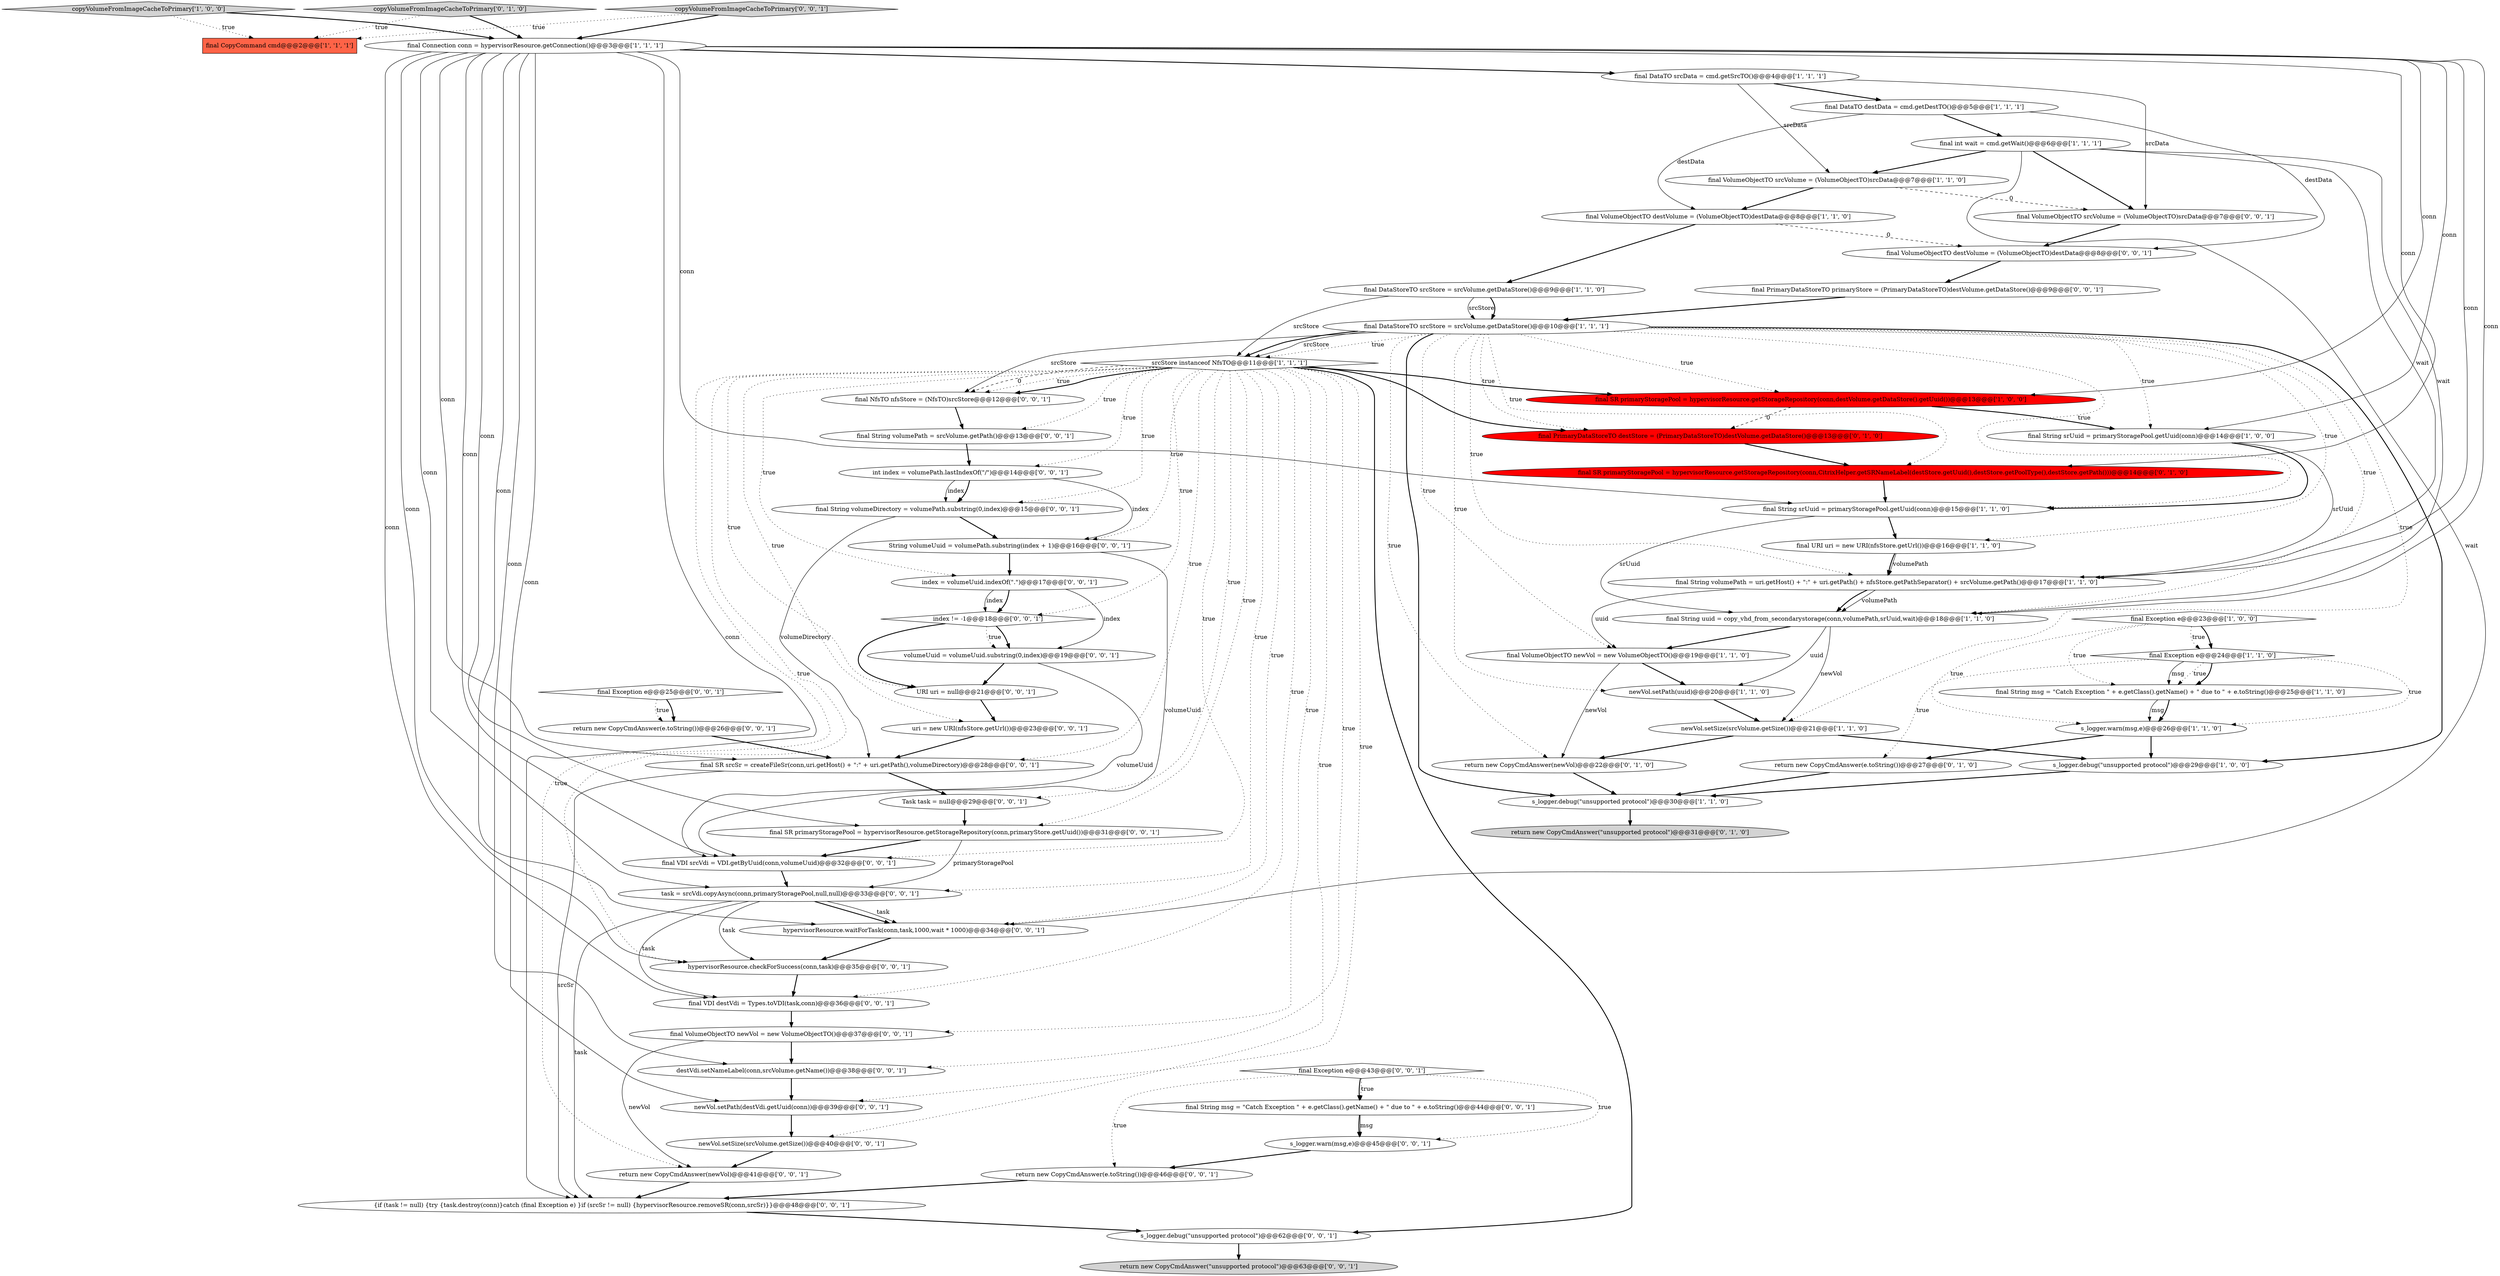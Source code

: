 digraph {
49 [style = filled, label = "return new CopyCmdAnswer(newVol)@@@41@@@['0', '0', '1']", fillcolor = white, shape = ellipse image = "AAA0AAABBB3BBB"];
58 [style = filled, label = "index = volumeUuid.indexOf(\".\")@@@17@@@['0', '0', '1']", fillcolor = white, shape = ellipse image = "AAA0AAABBB3BBB"];
35 [style = filled, label = "final VDI destVdi = Types.toVDI(task,conn)@@@36@@@['0', '0', '1']", fillcolor = white, shape = ellipse image = "AAA0AAABBB3BBB"];
24 [style = filled, label = "final VolumeObjectTO srcVolume = (VolumeObjectTO)srcData@@@7@@@['1', '1', '0']", fillcolor = white, shape = ellipse image = "AAA0AAABBB1BBB"];
59 [style = filled, label = "final String volumeDirectory = volumePath.substring(0,index)@@@15@@@['0', '0', '1']", fillcolor = white, shape = ellipse image = "AAA0AAABBB3BBB"];
30 [style = filled, label = "final SR primaryStoragePool = hypervisorResource.getStorageRepository(conn,CitrixHelper.getSRNameLabel(destStore.getUuid(),destStore.getPoolType(),destStore.getPath()))@@@14@@@['0', '1', '0']", fillcolor = red, shape = ellipse image = "AAA1AAABBB2BBB"];
39 [style = filled, label = "s_logger.debug(\"unsupported protocol\")@@@62@@@['0', '0', '1']", fillcolor = white, shape = ellipse image = "AAA0AAABBB3BBB"];
8 [style = filled, label = "s_logger.warn(msg,e)@@@26@@@['1', '1', '0']", fillcolor = white, shape = ellipse image = "AAA0AAABBB1BBB"];
64 [style = filled, label = "int index = volumePath.lastIndexOf(\"/\")@@@14@@@['0', '0', '1']", fillcolor = white, shape = ellipse image = "AAA0AAABBB3BBB"];
57 [style = filled, label = "final Exception e@@@43@@@['0', '0', '1']", fillcolor = white, shape = diamond image = "AAA0AAABBB3BBB"];
18 [style = filled, label = "final Exception e@@@23@@@['1', '0', '0']", fillcolor = white, shape = diamond image = "AAA0AAABBB1BBB"];
31 [style = filled, label = "final PrimaryDataStoreTO destStore = (PrimaryDataStoreTO)destVolume.getDataStore()@@@13@@@['0', '1', '0']", fillcolor = red, shape = ellipse image = "AAA1AAABBB2BBB"];
44 [style = filled, label = "hypervisorResource.checkForSuccess(conn,task)@@@35@@@['0', '0', '1']", fillcolor = white, shape = ellipse image = "AAA0AAABBB3BBB"];
13 [style = filled, label = "final String uuid = copy_vhd_from_secondarystorage(conn,volumePath,srUuid,wait)@@@18@@@['1', '1', '0']", fillcolor = white, shape = ellipse image = "AAA0AAABBB1BBB"];
4 [style = filled, label = "final Connection conn = hypervisorResource.getConnection()@@@3@@@['1', '1', '1']", fillcolor = white, shape = ellipse image = "AAA0AAABBB1BBB"];
48 [style = filled, label = "hypervisorResource.waitForTask(conn,task,1000,wait * 1000)@@@34@@@['0', '0', '1']", fillcolor = white, shape = ellipse image = "AAA0AAABBB3BBB"];
27 [style = filled, label = "return new CopyCmdAnswer(newVol)@@@22@@@['0', '1', '0']", fillcolor = white, shape = ellipse image = "AAA0AAABBB2BBB"];
34 [style = filled, label = "uri = new URI(nfsStore.getUrl())@@@23@@@['0', '0', '1']", fillcolor = white, shape = ellipse image = "AAA0AAABBB3BBB"];
11 [style = filled, label = "final DataStoreTO srcStore = srcVolume.getDataStore()@@@10@@@['1', '1', '1']", fillcolor = white, shape = ellipse image = "AAA0AAABBB1BBB"];
43 [style = filled, label = "volumeUuid = volumeUuid.substring(0,index)@@@19@@@['0', '0', '1']", fillcolor = white, shape = ellipse image = "AAA0AAABBB3BBB"];
54 [style = filled, label = "index != -1@@@18@@@['0', '0', '1']", fillcolor = white, shape = diamond image = "AAA0AAABBB3BBB"];
25 [style = filled, label = "final Exception e@@@24@@@['1', '1', '0']", fillcolor = white, shape = diamond image = "AAA0AAABBB1BBB"];
7 [style = filled, label = "final CopyCommand cmd@@@2@@@['1', '1', '1']", fillcolor = tomato, shape = box image = "AAA0AAABBB1BBB"];
2 [style = filled, label = "newVol.setSize(srcVolume.getSize())@@@21@@@['1', '1', '0']", fillcolor = white, shape = ellipse image = "AAA0AAABBB1BBB"];
19 [style = filled, label = "copyVolumeFromImageCacheToPrimary['1', '0', '0']", fillcolor = lightgray, shape = diamond image = "AAA0AAABBB1BBB"];
0 [style = filled, label = "final DataStoreTO srcStore = srcVolume.getDataStore()@@@9@@@['1', '1', '0']", fillcolor = white, shape = ellipse image = "AAA0AAABBB1BBB"];
22 [style = filled, label = "final int wait = cmd.getWait()@@@6@@@['1', '1', '1']", fillcolor = white, shape = ellipse image = "AAA0AAABBB1BBB"];
32 [style = filled, label = "return new CopyCmdAnswer(e.toString())@@@26@@@['0', '0', '1']", fillcolor = white, shape = ellipse image = "AAA0AAABBB3BBB"];
38 [style = filled, label = "final VDI srcVdi = VDI.getByUuid(conn,volumeUuid)@@@32@@@['0', '0', '1']", fillcolor = white, shape = ellipse image = "AAA0AAABBB3BBB"];
20 [style = filled, label = "srcStore instanceof NfsTO@@@11@@@['1', '1', '1']", fillcolor = white, shape = diamond image = "AAA0AAABBB1BBB"];
47 [style = filled, label = "task = srcVdi.copyAsync(conn,primaryStoragePool,null,null)@@@33@@@['0', '0', '1']", fillcolor = white, shape = ellipse image = "AAA0AAABBB3BBB"];
16 [style = filled, label = "s_logger.debug(\"unsupported protocol\")@@@29@@@['1', '0', '0']", fillcolor = white, shape = ellipse image = "AAA0AAABBB1BBB"];
45 [style = filled, label = "final SR srcSr = createFileSr(conn,uri.getHost() + \":\" + uri.getPath(),volumeDirectory)@@@28@@@['0', '0', '1']", fillcolor = white, shape = ellipse image = "AAA0AAABBB3BBB"];
37 [style = filled, label = "destVdi.setNameLabel(conn,srcVolume.getName())@@@38@@@['0', '0', '1']", fillcolor = white, shape = ellipse image = "AAA0AAABBB3BBB"];
5 [style = filled, label = "final VolumeObjectTO newVol = new VolumeObjectTO()@@@19@@@['1', '1', '0']", fillcolor = white, shape = ellipse image = "AAA0AAABBB1BBB"];
61 [style = filled, label = "newVol.setSize(srcVolume.getSize())@@@40@@@['0', '0', '1']", fillcolor = white, shape = ellipse image = "AAA0AAABBB3BBB"];
62 [style = filled, label = "final PrimaryDataStoreTO primaryStore = (PrimaryDataStoreTO)destVolume.getDataStore()@@@9@@@['0', '0', '1']", fillcolor = white, shape = ellipse image = "AAA0AAABBB3BBB"];
28 [style = filled, label = "return new CopyCmdAnswer(e.toString())@@@27@@@['0', '1', '0']", fillcolor = white, shape = ellipse image = "AAA0AAABBB2BBB"];
9 [style = filled, label = "final DataTO srcData = cmd.getSrcTO()@@@4@@@['1', '1', '1']", fillcolor = white, shape = ellipse image = "AAA0AAABBB1BBB"];
53 [style = filled, label = "String volumeUuid = volumePath.substring(index + 1)@@@16@@@['0', '0', '1']", fillcolor = white, shape = ellipse image = "AAA0AAABBB3BBB"];
40 [style = filled, label = "Task task = null@@@29@@@['0', '0', '1']", fillcolor = white, shape = ellipse image = "AAA0AAABBB3BBB"];
41 [style = filled, label = "final String msg = \"Catch Exception \" + e.getClass().getName() + \" due to \" + e.toString()@@@44@@@['0', '0', '1']", fillcolor = white, shape = ellipse image = "AAA0AAABBB3BBB"];
56 [style = filled, label = "final NfsTO nfsStore = (NfsTO)srcStore@@@12@@@['0', '0', '1']", fillcolor = white, shape = ellipse image = "AAA0AAABBB3BBB"];
33 [style = filled, label = "final SR primaryStoragePool = hypervisorResource.getStorageRepository(conn,primaryStore.getUuid())@@@31@@@['0', '0', '1']", fillcolor = white, shape = ellipse image = "AAA0AAABBB3BBB"];
26 [style = filled, label = "return new CopyCmdAnswer(\"unsupported protocol\")@@@31@@@['0', '1', '0']", fillcolor = lightgray, shape = ellipse image = "AAA0AAABBB2BBB"];
50 [style = filled, label = "final VolumeObjectTO destVolume = (VolumeObjectTO)destData@@@8@@@['0', '0', '1']", fillcolor = white, shape = ellipse image = "AAA0AAABBB3BBB"];
51 [style = filled, label = "copyVolumeFromImageCacheToPrimary['0', '0', '1']", fillcolor = lightgray, shape = diamond image = "AAA0AAABBB3BBB"];
63 [style = filled, label = "final Exception e@@@25@@@['0', '0', '1']", fillcolor = white, shape = diamond image = "AAA0AAABBB3BBB"];
15 [style = filled, label = "s_logger.debug(\"unsupported protocol\")@@@30@@@['1', '1', '0']", fillcolor = white, shape = ellipse image = "AAA0AAABBB1BBB"];
10 [style = filled, label = "final String srUuid = primaryStoragePool.getUuid(conn)@@@15@@@['1', '1', '0']", fillcolor = white, shape = ellipse image = "AAA0AAABBB1BBB"];
46 [style = filled, label = "return new CopyCmdAnswer(\"unsupported protocol\")@@@63@@@['0', '0', '1']", fillcolor = lightgray, shape = ellipse image = "AAA0AAABBB3BBB"];
1 [style = filled, label = "final String srUuid = primaryStoragePool.getUuid(conn)@@@14@@@['1', '0', '0']", fillcolor = white, shape = ellipse image = "AAA0AAABBB1BBB"];
65 [style = filled, label = "final String volumePath = srcVolume.getPath()@@@13@@@['0', '0', '1']", fillcolor = white, shape = ellipse image = "AAA0AAABBB3BBB"];
42 [style = filled, label = "{if (task != null) {try {task.destroy(conn)}catch (final Exception e) }if (srcSr != null) {hypervisorResource.removeSR(conn,srcSr)}}@@@48@@@['0', '0', '1']", fillcolor = white, shape = ellipse image = "AAA0AAABBB3BBB"];
3 [style = filled, label = "final SR primaryStoragePool = hypervisorResource.getStorageRepository(conn,destVolume.getDataStore().getUuid())@@@13@@@['1', '0', '0']", fillcolor = red, shape = ellipse image = "AAA1AAABBB1BBB"];
21 [style = filled, label = "final DataTO destData = cmd.getDestTO()@@@5@@@['1', '1', '1']", fillcolor = white, shape = ellipse image = "AAA0AAABBB1BBB"];
66 [style = filled, label = "final VolumeObjectTO newVol = new VolumeObjectTO()@@@37@@@['0', '0', '1']", fillcolor = white, shape = ellipse image = "AAA0AAABBB3BBB"];
36 [style = filled, label = "newVol.setPath(destVdi.getUuid(conn))@@@39@@@['0', '0', '1']", fillcolor = white, shape = ellipse image = "AAA0AAABBB3BBB"];
6 [style = filled, label = "final VolumeObjectTO destVolume = (VolumeObjectTO)destData@@@8@@@['1', '1', '0']", fillcolor = white, shape = ellipse image = "AAA0AAABBB1BBB"];
23 [style = filled, label = "newVol.setPath(uuid)@@@20@@@['1', '1', '0']", fillcolor = white, shape = ellipse image = "AAA0AAABBB1BBB"];
52 [style = filled, label = "final VolumeObjectTO srcVolume = (VolumeObjectTO)srcData@@@7@@@['0', '0', '1']", fillcolor = white, shape = ellipse image = "AAA0AAABBB3BBB"];
55 [style = filled, label = "s_logger.warn(msg,e)@@@45@@@['0', '0', '1']", fillcolor = white, shape = ellipse image = "AAA0AAABBB3BBB"];
60 [style = filled, label = "URI uri = null@@@21@@@['0', '0', '1']", fillcolor = white, shape = ellipse image = "AAA0AAABBB3BBB"];
67 [style = filled, label = "return new CopyCmdAnswer(e.toString())@@@46@@@['0', '0', '1']", fillcolor = white, shape = ellipse image = "AAA0AAABBB3BBB"];
29 [style = filled, label = "copyVolumeFromImageCacheToPrimary['0', '1', '0']", fillcolor = lightgray, shape = diamond image = "AAA0AAABBB2BBB"];
14 [style = filled, label = "final String volumePath = uri.getHost() + \":\" + uri.getPath() + nfsStore.getPathSeparator() + srcVolume.getPath()@@@17@@@['1', '1', '0']", fillcolor = white, shape = ellipse image = "AAA0AAABBB1BBB"];
12 [style = filled, label = "final String msg = \"Catch Exception \" + e.getClass().getName() + \" due to \" + e.toString()@@@25@@@['1', '1', '0']", fillcolor = white, shape = ellipse image = "AAA0AAABBB1BBB"];
17 [style = filled, label = "final URI uri = new URI(nfsStore.getUrl())@@@16@@@['1', '1', '0']", fillcolor = white, shape = ellipse image = "AAA0AAABBB1BBB"];
8->16 [style = bold, label=""];
4->35 [style = solid, label="conn"];
43->60 [style = bold, label=""];
13->23 [style = solid, label="uuid"];
20->56 [style = dashed, label="0"];
44->35 [style = bold, label=""];
11->1 [style = dotted, label="true"];
4->33 [style = solid, label="conn"];
53->58 [style = bold, label=""];
20->36 [style = dotted, label="true"];
4->30 [style = solid, label="conn"];
10->17 [style = bold, label=""];
25->28 [style = dotted, label="true"];
57->41 [style = bold, label=""];
20->40 [style = dotted, label="true"];
27->15 [style = bold, label=""];
20->56 [style = dotted, label="true"];
20->59 [style = dotted, label="true"];
11->2 [style = dotted, label="true"];
11->31 [style = dotted, label="true"];
17->14 [style = bold, label=""];
6->50 [style = dashed, label="0"];
50->62 [style = bold, label=""];
24->52 [style = dashed, label="0"];
31->30 [style = bold, label=""];
20->49 [style = dotted, label="true"];
9->21 [style = bold, label=""];
5->27 [style = solid, label="newVol"];
10->13 [style = solid, label="srUuid"];
57->41 [style = dotted, label="true"];
4->44 [style = solid, label="conn"];
64->59 [style = solid, label="index"];
20->65 [style = dotted, label="true"];
20->34 [style = dotted, label="true"];
4->10 [style = solid, label="conn"];
4->1 [style = solid, label="conn"];
56->65 [style = bold, label=""];
4->38 [style = solid, label="conn"];
2->16 [style = bold, label=""];
61->49 [style = bold, label=""];
47->42 [style = solid, label="task"];
11->16 [style = bold, label=""];
20->66 [style = dotted, label="true"];
8->28 [style = bold, label=""];
4->13 [style = solid, label="conn"];
20->58 [style = dotted, label="true"];
35->66 [style = bold, label=""];
37->36 [style = bold, label=""];
5->23 [style = bold, label=""];
47->48 [style = bold, label=""];
22->48 [style = solid, label="wait"];
3->31 [style = dashed, label="0"];
54->60 [style = bold, label=""];
11->10 [style = dotted, label="true"];
11->14 [style = dotted, label="true"];
20->60 [style = dotted, label="true"];
66->49 [style = solid, label="newVol"];
25->12 [style = dotted, label="true"];
11->5 [style = dotted, label="true"];
20->31 [style = bold, label=""];
20->3 [style = bold, label=""];
48->44 [style = bold, label=""];
11->13 [style = dotted, label="true"];
18->8 [style = dotted, label="true"];
64->53 [style = solid, label="index"];
20->47 [style = dotted, label="true"];
57->67 [style = dotted, label="true"];
58->54 [style = bold, label=""];
43->38 [style = solid, label="volumeUuid"];
4->14 [style = solid, label="conn"];
11->20 [style = solid, label="srcStore"];
14->5 [style = solid, label="uuid"];
21->22 [style = bold, label=""];
9->24 [style = solid, label="srcData"];
59->45 [style = solid, label="volumeDirectory"];
18->25 [style = bold, label=""];
13->5 [style = bold, label=""];
30->10 [style = bold, label=""];
2->27 [style = bold, label=""];
20->39 [style = bold, label=""];
38->47 [style = bold, label=""];
14->13 [style = solid, label="volumePath"];
4->47 [style = solid, label="conn"];
20->48 [style = dotted, label="true"];
51->7 [style = dotted, label="true"];
4->36 [style = solid, label="conn"];
53->38 [style = solid, label="volumeUuid"];
25->8 [style = dotted, label="true"];
4->3 [style = solid, label="conn"];
20->38 [style = dotted, label="true"];
0->11 [style = solid, label="srcStore"];
47->35 [style = solid, label="task"];
4->9 [style = bold, label=""];
45->42 [style = solid, label="srcSr"];
20->35 [style = dotted, label="true"];
4->45 [style = solid, label="conn"];
39->46 [style = bold, label=""];
51->4 [style = bold, label=""];
3->1 [style = bold, label=""];
11->30 [style = dotted, label="true"];
54->43 [style = bold, label=""];
42->39 [style = bold, label=""];
29->7 [style = dotted, label="true"];
33->47 [style = solid, label="primaryStoragePool"];
11->17 [style = dotted, label="true"];
0->11 [style = bold, label=""];
19->7 [style = dotted, label="true"];
64->59 [style = bold, label=""];
11->56 [style = solid, label="srcStore"];
59->53 [style = bold, label=""];
0->20 [style = solid, label="srcStore"];
12->8 [style = solid, label="msg"];
11->20 [style = dotted, label="true"];
40->33 [style = bold, label=""];
20->53 [style = dotted, label="true"];
20->54 [style = dotted, label="true"];
20->37 [style = dotted, label="true"];
11->27 [style = dotted, label="true"];
20->44 [style = dotted, label="true"];
62->11 [style = bold, label=""];
1->14 [style = solid, label="srUuid"];
20->33 [style = dotted, label="true"];
63->32 [style = bold, label=""];
12->8 [style = bold, label=""];
17->14 [style = solid, label="volumePath"];
20->64 [style = dotted, label="true"];
47->48 [style = solid, label="task"];
58->43 [style = solid, label="index"];
54->43 [style = dotted, label="true"];
55->67 [style = bold, label=""];
52->50 [style = bold, label=""];
23->2 [style = bold, label=""];
47->44 [style = solid, label="task"];
14->13 [style = bold, label=""];
4->37 [style = solid, label="conn"];
11->3 [style = dotted, label="true"];
13->2 [style = solid, label="newVol"];
45->40 [style = bold, label=""];
9->52 [style = solid, label="srcData"];
11->20 [style = bold, label=""];
16->15 [style = bold, label=""];
32->45 [style = bold, label=""];
49->42 [style = bold, label=""];
29->4 [style = bold, label=""];
28->15 [style = bold, label=""];
20->56 [style = bold, label=""];
58->54 [style = solid, label="index"];
18->25 [style = dotted, label="true"];
41->55 [style = bold, label=""];
22->13 [style = solid, label="wait"];
22->52 [style = bold, label=""];
65->64 [style = bold, label=""];
34->45 [style = bold, label=""];
4->42 [style = solid, label="conn"];
11->23 [style = dotted, label="true"];
6->0 [style = bold, label=""];
20->45 [style = dotted, label="true"];
11->15 [style = bold, label=""];
21->6 [style = solid, label="destData"];
15->26 [style = bold, label=""];
4->48 [style = solid, label="conn"];
57->55 [style = dotted, label="true"];
41->55 [style = solid, label="msg"];
18->12 [style = dotted, label="true"];
60->34 [style = bold, label=""];
25->12 [style = bold, label=""];
20->61 [style = dotted, label="true"];
21->50 [style = solid, label="destData"];
66->37 [style = bold, label=""];
67->42 [style = bold, label=""];
33->38 [style = bold, label=""];
36->61 [style = bold, label=""];
19->4 [style = bold, label=""];
22->24 [style = bold, label=""];
24->6 [style = bold, label=""];
1->10 [style = bold, label=""];
63->32 [style = dotted, label="true"];
22->14 [style = solid, label="wait"];
25->12 [style = solid, label="msg"];
}
